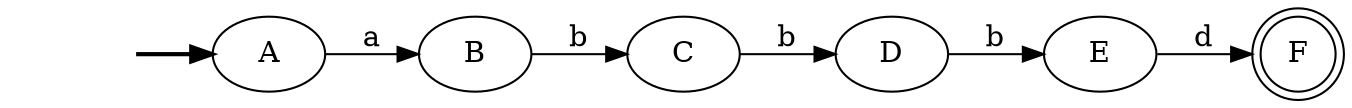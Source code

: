 digraph {
	fake [style=invisible]
	C
	D
	E
	B
	F [shape=doublecircle]
	A [root=true]
	fake -> A [style=bold]
	A -> B [label=a]
	B -> C [label=b]
	E -> F [label=d]
	C -> D [label=b]
	D -> E [label=b]
	rankdir=LR
}
